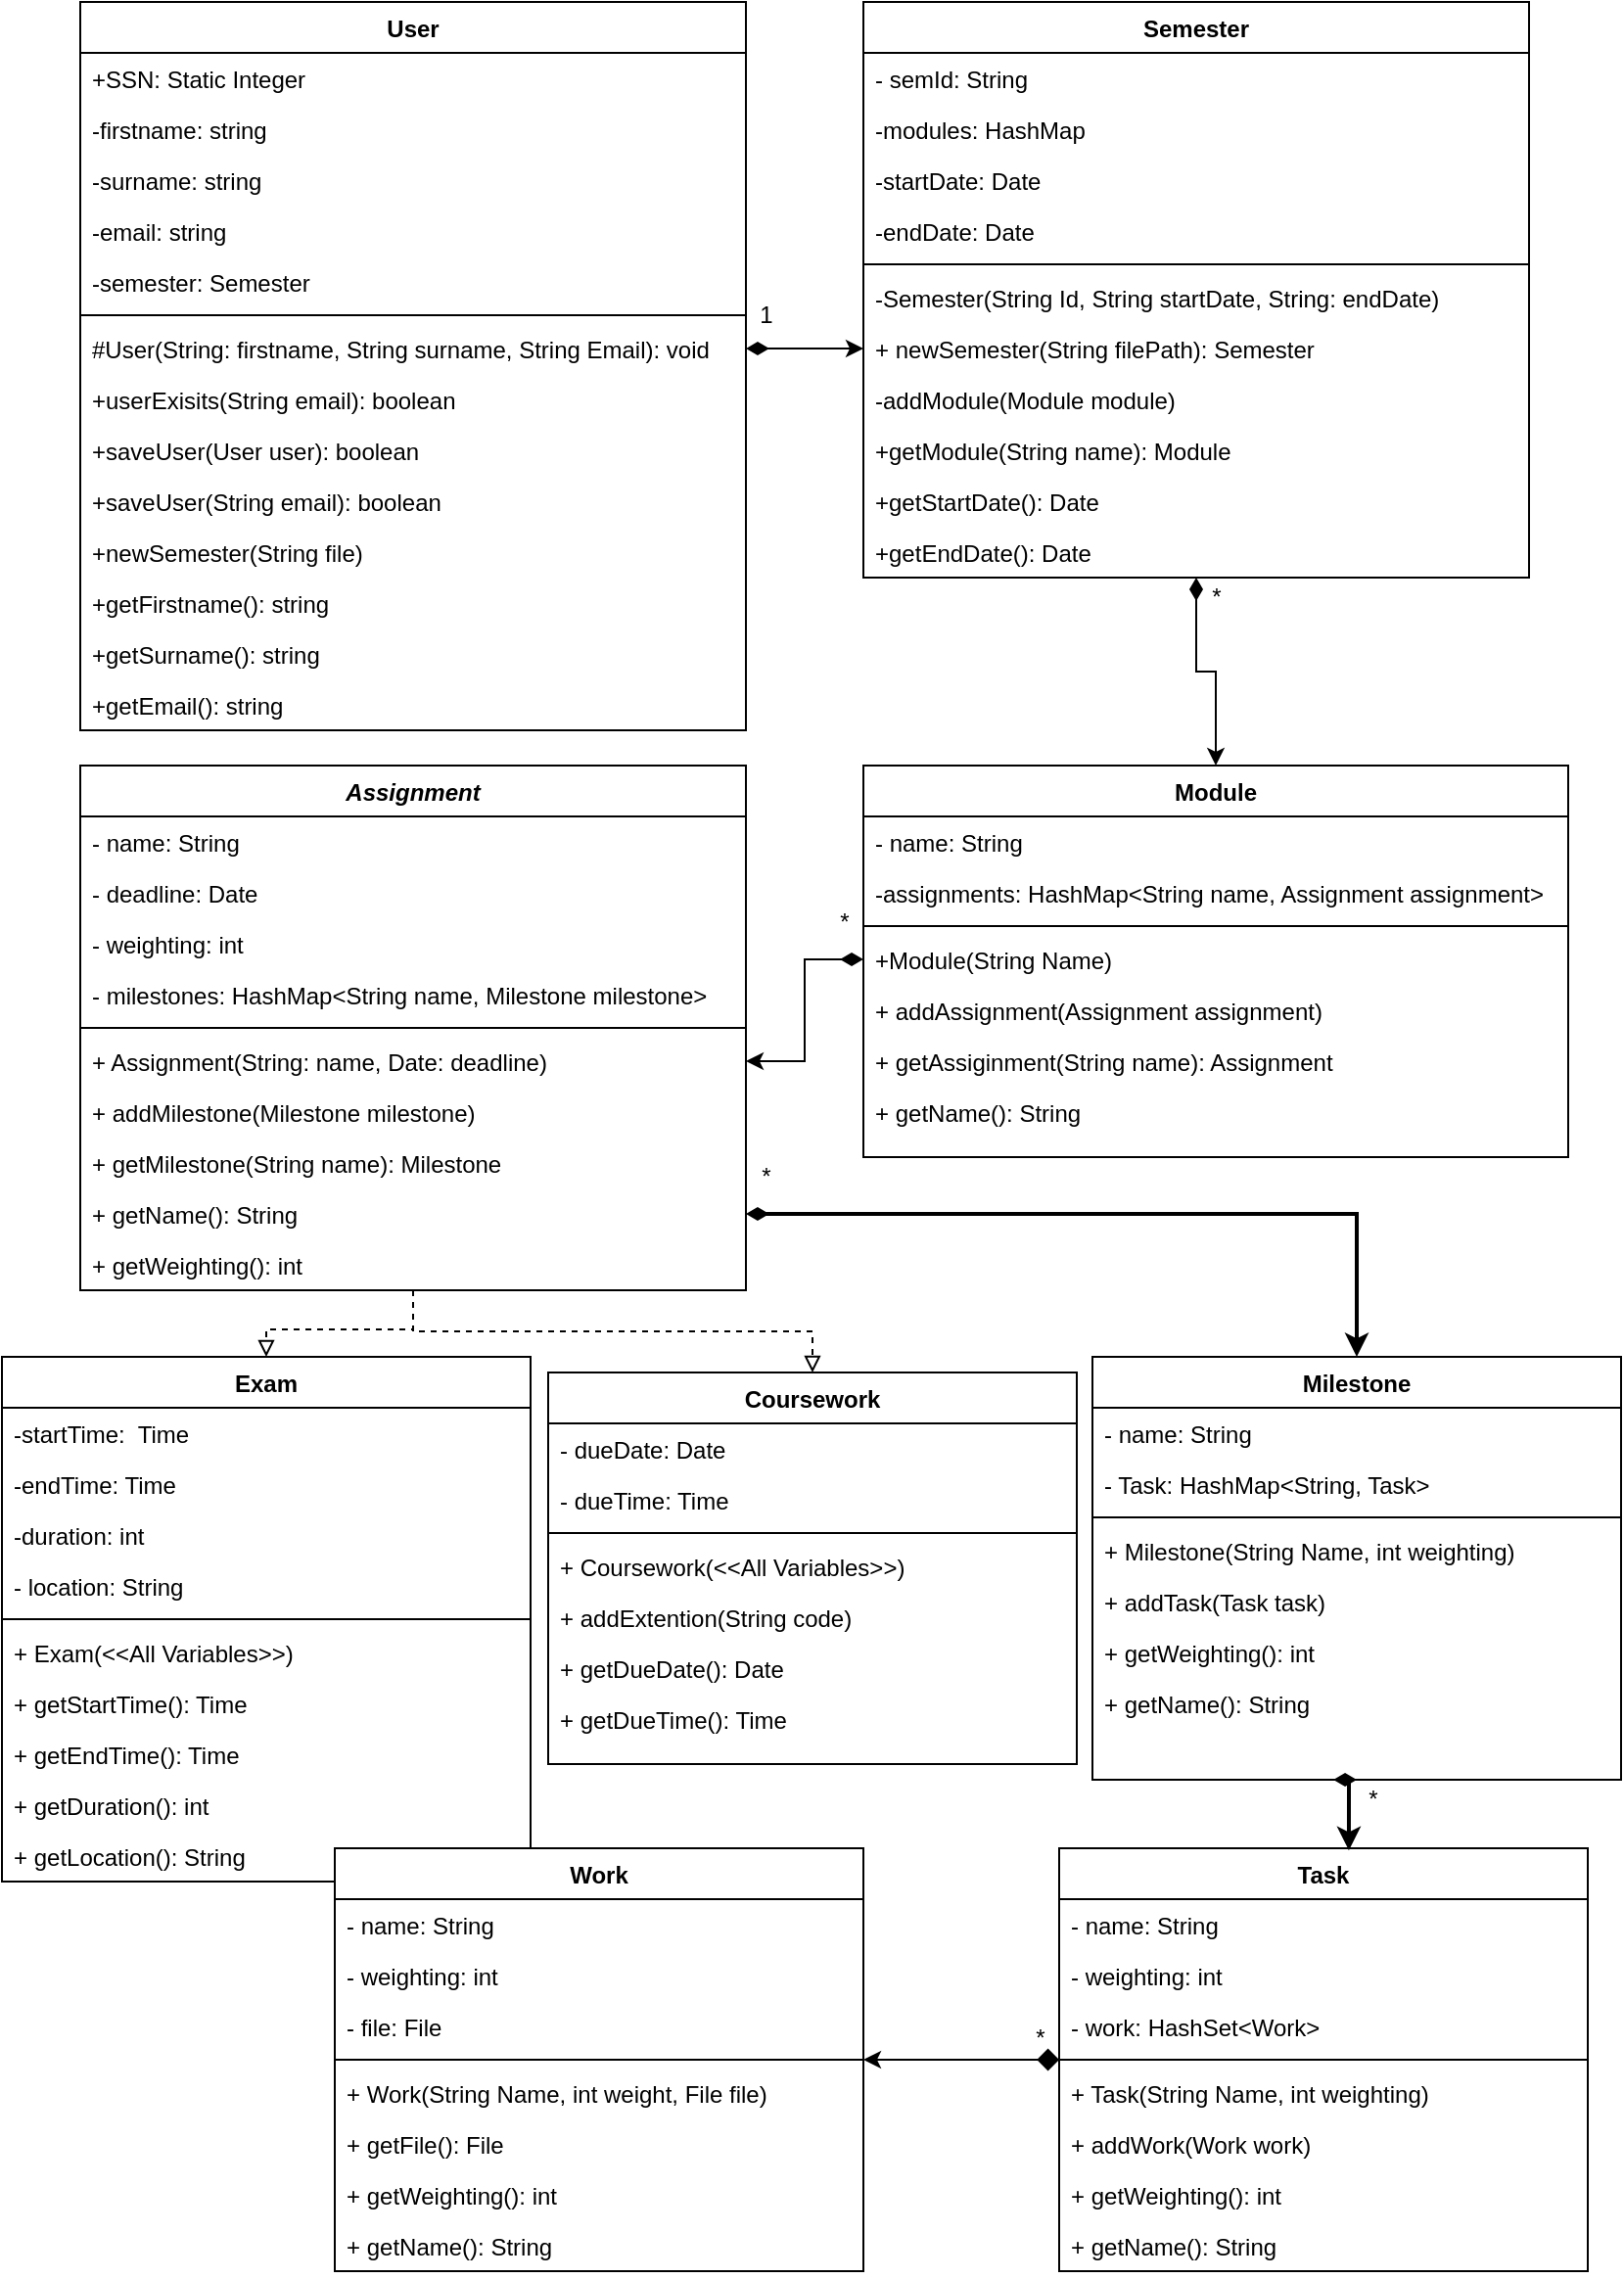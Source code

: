 <mxfile version="14.4.4" type="github">
  <diagram id="C5RBs43oDa-KdzZeNtuy" name="Page-1">
    <mxGraphModel dx="926" dy="860" grid="1" gridSize="10" guides="1" tooltips="1" connect="1" arrows="1" fold="1" page="1" pageScale="1" pageWidth="827" pageHeight="1169" math="0" shadow="0">
      <root>
        <mxCell id="WIyWlLk6GJQsqaUBKTNV-0" />
        <mxCell id="WIyWlLk6GJQsqaUBKTNV-1" parent="WIyWlLk6GJQsqaUBKTNV-0" />
        <mxCell id="zkfFHV4jXpPFQw0GAbJ--0" value="User" style="swimlane;fontStyle=1;align=center;verticalAlign=top;childLayout=stackLayout;horizontal=1;startSize=26;horizontalStack=0;resizeParent=1;resizeLast=0;collapsible=1;marginBottom=0;rounded=0;shadow=0;strokeWidth=1;" parent="WIyWlLk6GJQsqaUBKTNV-1" vertex="1">
          <mxGeometry x="40" y="10" width="340" height="372" as="geometry">
            <mxRectangle x="230" y="140" width="160" height="26" as="alternateBounds" />
          </mxGeometry>
        </mxCell>
        <mxCell id="zkfFHV4jXpPFQw0GAbJ--1" value="+SSN: Static Integer" style="text;align=left;verticalAlign=top;spacingLeft=4;spacingRight=4;overflow=hidden;rotatable=0;points=[[0,0.5],[1,0.5]];portConstraint=eastwest;" parent="zkfFHV4jXpPFQw0GAbJ--0" vertex="1">
          <mxGeometry y="26" width="340" height="26" as="geometry" />
        </mxCell>
        <mxCell id="zkfFHV4jXpPFQw0GAbJ--2" value="-firstname: string" style="text;align=left;verticalAlign=top;spacingLeft=4;spacingRight=4;overflow=hidden;rotatable=0;points=[[0,0.5],[1,0.5]];portConstraint=eastwest;rounded=0;shadow=0;html=0;" parent="zkfFHV4jXpPFQw0GAbJ--0" vertex="1">
          <mxGeometry y="52" width="340" height="26" as="geometry" />
        </mxCell>
        <mxCell id="zkfFHV4jXpPFQw0GAbJ--3" value="-surname: string" style="text;align=left;verticalAlign=top;spacingLeft=4;spacingRight=4;overflow=hidden;rotatable=0;points=[[0,0.5],[1,0.5]];portConstraint=eastwest;rounded=0;shadow=0;html=0;" parent="zkfFHV4jXpPFQw0GAbJ--0" vertex="1">
          <mxGeometry y="78" width="340" height="26" as="geometry" />
        </mxCell>
        <mxCell id="Mc-aYCZnHHzw74Lrapct-0" value="-email: string" style="text;align=left;verticalAlign=top;spacingLeft=4;spacingRight=4;overflow=hidden;rotatable=0;points=[[0,0.5],[1,0.5]];portConstraint=eastwest;rounded=0;shadow=0;html=0;" parent="zkfFHV4jXpPFQw0GAbJ--0" vertex="1">
          <mxGeometry y="104" width="340" height="26" as="geometry" />
        </mxCell>
        <mxCell id="Mc-aYCZnHHzw74Lrapct-34" value="-semester: Semester" style="text;align=left;verticalAlign=top;spacingLeft=4;spacingRight=4;overflow=hidden;rotatable=0;points=[[0,0.5],[1,0.5]];portConstraint=eastwest;rounded=0;shadow=0;html=0;" parent="zkfFHV4jXpPFQw0GAbJ--0" vertex="1">
          <mxGeometry y="130" width="340" height="26" as="geometry" />
        </mxCell>
        <mxCell id="zkfFHV4jXpPFQw0GAbJ--4" value="" style="line;html=1;strokeWidth=1;align=left;verticalAlign=middle;spacingTop=-1;spacingLeft=3;spacingRight=3;rotatable=0;labelPosition=right;points=[];portConstraint=eastwest;" parent="zkfFHV4jXpPFQw0GAbJ--0" vertex="1">
          <mxGeometry y="156" width="340" height="8" as="geometry" />
        </mxCell>
        <mxCell id="zkfFHV4jXpPFQw0GAbJ--5" value="#User(String: firstname, String surname, String Email): void&#xa;" style="text;align=left;verticalAlign=top;spacingLeft=4;spacingRight=4;overflow=hidden;rotatable=0;points=[[0,0.5],[1,0.5]];portConstraint=eastwest;" parent="zkfFHV4jXpPFQw0GAbJ--0" vertex="1">
          <mxGeometry y="164" width="340" height="26" as="geometry" />
        </mxCell>
        <mxCell id="Mc-aYCZnHHzw74Lrapct-1" value="+userExisits(String email): boolean" style="text;align=left;verticalAlign=top;spacingLeft=4;spacingRight=4;overflow=hidden;rotatable=0;points=[[0,0.5],[1,0.5]];portConstraint=eastwest;" parent="zkfFHV4jXpPFQw0GAbJ--0" vertex="1">
          <mxGeometry y="190" width="340" height="26" as="geometry" />
        </mxCell>
        <mxCell id="Mc-aYCZnHHzw74Lrapct-2" value="+saveUser(User user): boolean" style="text;align=left;verticalAlign=top;spacingLeft=4;spacingRight=4;overflow=hidden;rotatable=0;points=[[0,0.5],[1,0.5]];portConstraint=eastwest;" parent="zkfFHV4jXpPFQw0GAbJ--0" vertex="1">
          <mxGeometry y="216" width="340" height="26" as="geometry" />
        </mxCell>
        <mxCell id="Mc-aYCZnHHzw74Lrapct-3" value="+saveUser(String email): boolean" style="text;align=left;verticalAlign=top;spacingLeft=4;spacingRight=4;overflow=hidden;rotatable=0;points=[[0,0.5],[1,0.5]];portConstraint=eastwest;" parent="zkfFHV4jXpPFQw0GAbJ--0" vertex="1">
          <mxGeometry y="242" width="340" height="26" as="geometry" />
        </mxCell>
        <mxCell id="Mc-aYCZnHHzw74Lrapct-35" value="+newSemester(String file)" style="text;align=left;verticalAlign=top;spacingLeft=4;spacingRight=4;overflow=hidden;rotatable=0;points=[[0,0.5],[1,0.5]];portConstraint=eastwest;" parent="zkfFHV4jXpPFQw0GAbJ--0" vertex="1">
          <mxGeometry y="268" width="340" height="26" as="geometry" />
        </mxCell>
        <mxCell id="Mc-aYCZnHHzw74Lrapct-4" value="+getFirstname(): string" style="text;align=left;verticalAlign=top;spacingLeft=4;spacingRight=4;overflow=hidden;rotatable=0;points=[[0,0.5],[1,0.5]];portConstraint=eastwest;" parent="zkfFHV4jXpPFQw0GAbJ--0" vertex="1">
          <mxGeometry y="294" width="340" height="26" as="geometry" />
        </mxCell>
        <mxCell id="Mc-aYCZnHHzw74Lrapct-5" value="+getSurname(): string" style="text;align=left;verticalAlign=top;spacingLeft=4;spacingRight=4;overflow=hidden;rotatable=0;points=[[0,0.5],[1,0.5]];portConstraint=eastwest;" parent="zkfFHV4jXpPFQw0GAbJ--0" vertex="1">
          <mxGeometry y="320" width="340" height="26" as="geometry" />
        </mxCell>
        <mxCell id="Mc-aYCZnHHzw74Lrapct-6" value="+getEmail(): string" style="text;align=left;verticalAlign=top;spacingLeft=4;spacingRight=4;overflow=hidden;rotatable=0;points=[[0,0.5],[1,0.5]];portConstraint=eastwest;" parent="zkfFHV4jXpPFQw0GAbJ--0" vertex="1">
          <mxGeometry y="346" width="340" height="26" as="geometry" />
        </mxCell>
        <mxCell id="Mc-aYCZnHHzw74Lrapct-52" style="edgeStyle=orthogonalEdgeStyle;rounded=0;orthogonalLoop=1;jettySize=auto;html=1;startArrow=diamondThin;startFill=1;startSize=9;strokeColor=#000000;" parent="WIyWlLk6GJQsqaUBKTNV-1" source="Mc-aYCZnHHzw74Lrapct-20" target="Mc-aYCZnHHzw74Lrapct-36" edge="1">
          <mxGeometry relative="1" as="geometry" />
        </mxCell>
        <mxCell id="Mc-aYCZnHHzw74Lrapct-20" value="Semester" style="swimlane;fontStyle=1;align=center;verticalAlign=top;childLayout=stackLayout;horizontal=1;startSize=26;horizontalStack=0;resizeParent=1;resizeLast=0;collapsible=1;marginBottom=0;rounded=0;shadow=0;strokeWidth=1;" parent="WIyWlLk6GJQsqaUBKTNV-1" vertex="1">
          <mxGeometry x="440" y="10" width="340" height="294" as="geometry">
            <mxRectangle x="230" y="140" width="160" height="26" as="alternateBounds" />
          </mxGeometry>
        </mxCell>
        <mxCell id="Mc-aYCZnHHzw74Lrapct-21" value="- semId: String&#xa;" style="text;align=left;verticalAlign=top;spacingLeft=4;spacingRight=4;overflow=hidden;rotatable=0;points=[[0,0.5],[1,0.5]];portConstraint=eastwest;" parent="Mc-aYCZnHHzw74Lrapct-20" vertex="1">
          <mxGeometry y="26" width="340" height="26" as="geometry" />
        </mxCell>
        <mxCell id="Mc-aYCZnHHzw74Lrapct-22" value="-modules: HashMap" style="text;align=left;verticalAlign=top;spacingLeft=4;spacingRight=4;overflow=hidden;rotatable=0;points=[[0,0.5],[1,0.5]];portConstraint=eastwest;rounded=0;shadow=0;html=0;" parent="Mc-aYCZnHHzw74Lrapct-20" vertex="1">
          <mxGeometry y="52" width="340" height="26" as="geometry" />
        </mxCell>
        <mxCell id="Mc-aYCZnHHzw74Lrapct-23" value="-startDate: Date" style="text;align=left;verticalAlign=top;spacingLeft=4;spacingRight=4;overflow=hidden;rotatable=0;points=[[0,0.5],[1,0.5]];portConstraint=eastwest;rounded=0;shadow=0;html=0;" parent="Mc-aYCZnHHzw74Lrapct-20" vertex="1">
          <mxGeometry y="78" width="340" height="26" as="geometry" />
        </mxCell>
        <mxCell id="Mc-aYCZnHHzw74Lrapct-24" value="-endDate: Date" style="text;align=left;verticalAlign=top;spacingLeft=4;spacingRight=4;overflow=hidden;rotatable=0;points=[[0,0.5],[1,0.5]];portConstraint=eastwest;rounded=0;shadow=0;html=0;" parent="Mc-aYCZnHHzw74Lrapct-20" vertex="1">
          <mxGeometry y="104" width="340" height="26" as="geometry" />
        </mxCell>
        <mxCell id="Mc-aYCZnHHzw74Lrapct-25" value="" style="line;html=1;strokeWidth=1;align=left;verticalAlign=middle;spacingTop=-1;spacingLeft=3;spacingRight=3;rotatable=0;labelPosition=right;points=[];portConstraint=eastwest;" parent="Mc-aYCZnHHzw74Lrapct-20" vertex="1">
          <mxGeometry y="130" width="340" height="8" as="geometry" />
        </mxCell>
        <mxCell id="Mc-aYCZnHHzw74Lrapct-26" value="-Semester(String Id, String startDate, String: endDate)" style="text;align=left;verticalAlign=top;spacingLeft=4;spacingRight=4;overflow=hidden;rotatable=0;points=[[0,0.5],[1,0.5]];portConstraint=eastwest;" parent="Mc-aYCZnHHzw74Lrapct-20" vertex="1">
          <mxGeometry y="138" width="340" height="26" as="geometry" />
        </mxCell>
        <mxCell id="Mc-aYCZnHHzw74Lrapct-27" value="+ newSemester(String filePath): Semester" style="text;align=left;verticalAlign=top;spacingLeft=4;spacingRight=4;overflow=hidden;rotatable=0;points=[[0,0.5],[1,0.5]];portConstraint=eastwest;" parent="Mc-aYCZnHHzw74Lrapct-20" vertex="1">
          <mxGeometry y="164" width="340" height="26" as="geometry" />
        </mxCell>
        <mxCell id="Mc-aYCZnHHzw74Lrapct-28" value="-addModule(Module module)" style="text;align=left;verticalAlign=top;spacingLeft=4;spacingRight=4;overflow=hidden;rotatable=0;points=[[0,0.5],[1,0.5]];portConstraint=eastwest;" parent="Mc-aYCZnHHzw74Lrapct-20" vertex="1">
          <mxGeometry y="190" width="340" height="26" as="geometry" />
        </mxCell>
        <mxCell id="Mc-aYCZnHHzw74Lrapct-29" value="+getModule(String name): Module" style="text;align=left;verticalAlign=top;spacingLeft=4;spacingRight=4;overflow=hidden;rotatable=0;points=[[0,0.5],[1,0.5]];portConstraint=eastwest;" parent="Mc-aYCZnHHzw74Lrapct-20" vertex="1">
          <mxGeometry y="216" width="340" height="26" as="geometry" />
        </mxCell>
        <mxCell id="Mc-aYCZnHHzw74Lrapct-30" value="+getStartDate(): Date" style="text;align=left;verticalAlign=top;spacingLeft=4;spacingRight=4;overflow=hidden;rotatable=0;points=[[0,0.5],[1,0.5]];portConstraint=eastwest;" parent="Mc-aYCZnHHzw74Lrapct-20" vertex="1">
          <mxGeometry y="242" width="340" height="26" as="geometry" />
        </mxCell>
        <mxCell id="Mc-aYCZnHHzw74Lrapct-31" value="+getEndDate(): Date" style="text;align=left;verticalAlign=top;spacingLeft=4;spacingRight=4;overflow=hidden;rotatable=0;points=[[0,0.5],[1,0.5]];portConstraint=eastwest;" parent="Mc-aYCZnHHzw74Lrapct-20" vertex="1">
          <mxGeometry y="268" width="340" height="26" as="geometry" />
        </mxCell>
        <mxCell id="Mc-aYCZnHHzw74Lrapct-36" value="Module" style="swimlane;fontStyle=1;align=center;verticalAlign=top;childLayout=stackLayout;horizontal=1;startSize=26;horizontalStack=0;resizeParent=1;resizeLast=0;collapsible=1;marginBottom=0;rounded=0;shadow=0;strokeWidth=1;" parent="WIyWlLk6GJQsqaUBKTNV-1" vertex="1">
          <mxGeometry x="440" y="400" width="360" height="200" as="geometry">
            <mxRectangle x="440" y="400" width="160" height="26" as="alternateBounds" />
          </mxGeometry>
        </mxCell>
        <mxCell id="Mc-aYCZnHHzw74Lrapct-37" value="- name: String&#xa;" style="text;align=left;verticalAlign=top;spacingLeft=4;spacingRight=4;overflow=hidden;rotatable=0;points=[[0,0.5],[1,0.5]];portConstraint=eastwest;" parent="Mc-aYCZnHHzw74Lrapct-36" vertex="1">
          <mxGeometry y="26" width="360" height="26" as="geometry" />
        </mxCell>
        <mxCell id="Mc-aYCZnHHzw74Lrapct-38" value="-assignments: HashMap&lt;String name, Assignment assignment&gt;" style="text;align=left;verticalAlign=top;spacingLeft=4;spacingRight=4;overflow=hidden;rotatable=0;points=[[0,0.5],[1,0.5]];portConstraint=eastwest;rounded=0;shadow=0;html=0;" parent="Mc-aYCZnHHzw74Lrapct-36" vertex="1">
          <mxGeometry y="52" width="360" height="26" as="geometry" />
        </mxCell>
        <mxCell id="Mc-aYCZnHHzw74Lrapct-41" value="" style="line;html=1;strokeWidth=1;align=left;verticalAlign=middle;spacingTop=-1;spacingLeft=3;spacingRight=3;rotatable=0;labelPosition=right;points=[];portConstraint=eastwest;" parent="Mc-aYCZnHHzw74Lrapct-36" vertex="1">
          <mxGeometry y="78" width="360" height="8" as="geometry" />
        </mxCell>
        <mxCell id="Mc-aYCZnHHzw74Lrapct-42" value="+Module(String Name)" style="text;align=left;verticalAlign=top;spacingLeft=4;spacingRight=4;overflow=hidden;rotatable=0;points=[[0,0.5],[1,0.5]];portConstraint=eastwest;" parent="Mc-aYCZnHHzw74Lrapct-36" vertex="1">
          <mxGeometry y="86" width="360" height="26" as="geometry" />
        </mxCell>
        <mxCell id="Mc-aYCZnHHzw74Lrapct-43" value="+ addAssignment(Assignment assignment)" style="text;align=left;verticalAlign=top;spacingLeft=4;spacingRight=4;overflow=hidden;rotatable=0;points=[[0,0.5],[1,0.5]];portConstraint=eastwest;" parent="Mc-aYCZnHHzw74Lrapct-36" vertex="1">
          <mxGeometry y="112" width="360" height="26" as="geometry" />
        </mxCell>
        <mxCell id="Mc-aYCZnHHzw74Lrapct-44" value="+ getAssiginment(String name): Assignment" style="text;align=left;verticalAlign=top;spacingLeft=4;spacingRight=4;overflow=hidden;rotatable=0;points=[[0,0.5],[1,0.5]];portConstraint=eastwest;" parent="Mc-aYCZnHHzw74Lrapct-36" vertex="1">
          <mxGeometry y="138" width="360" height="26" as="geometry" />
        </mxCell>
        <mxCell id="Mc-aYCZnHHzw74Lrapct-53" value="+ getName(): String" style="text;align=left;verticalAlign=top;spacingLeft=4;spacingRight=4;overflow=hidden;rotatable=0;points=[[0,0.5],[1,0.5]];portConstraint=eastwest;" parent="Mc-aYCZnHHzw74Lrapct-36" vertex="1">
          <mxGeometry y="164" width="360" height="26" as="geometry" />
        </mxCell>
        <mxCell id="Mc-aYCZnHHzw74Lrapct-50" style="edgeStyle=orthogonalEdgeStyle;rounded=0;orthogonalLoop=1;jettySize=auto;html=1;exitX=1;exitY=0.5;exitDx=0;exitDy=0;entryX=0;entryY=0.5;entryDx=0;entryDy=0;startArrow=diamondThin;startFill=1;startSize=9;" parent="WIyWlLk6GJQsqaUBKTNV-1" source="zkfFHV4jXpPFQw0GAbJ--5" target="Mc-aYCZnHHzw74Lrapct-27" edge="1">
          <mxGeometry relative="1" as="geometry" />
        </mxCell>
        <mxCell id="Mc-aYCZnHHzw74Lrapct-97" style="edgeStyle=orthogonalEdgeStyle;rounded=0;orthogonalLoop=1;jettySize=auto;html=1;entryX=0.5;entryY=0;entryDx=0;entryDy=0;startArrow=none;startFill=0;startSize=9;strokeColor=#000000;dashed=1;endArrow=block;endFill=0;" parent="WIyWlLk6GJQsqaUBKTNV-1" source="Mc-aYCZnHHzw74Lrapct-54" target="Mc-aYCZnHHzw74Lrapct-64" edge="1">
          <mxGeometry relative="1" as="geometry" />
        </mxCell>
        <mxCell id="Mc-aYCZnHHzw74Lrapct-98" style="edgeStyle=orthogonalEdgeStyle;rounded=0;orthogonalLoop=1;jettySize=auto;html=1;entryX=0.5;entryY=0;entryDx=0;entryDy=0;dashed=1;startArrow=none;startFill=0;startSize=9;endArrow=block;endFill=0;strokeColor=#000000;" parent="WIyWlLk6GJQsqaUBKTNV-1" source="Mc-aYCZnHHzw74Lrapct-54" target="Mc-aYCZnHHzw74Lrapct-72" edge="1">
          <mxGeometry relative="1" as="geometry" />
        </mxCell>
        <mxCell id="Mc-aYCZnHHzw74Lrapct-54" value="Assignment" style="swimlane;fontStyle=3;align=center;verticalAlign=top;childLayout=stackLayout;horizontal=1;startSize=26;horizontalStack=0;resizeParent=1;resizeLast=0;collapsible=1;marginBottom=0;rounded=0;shadow=0;strokeWidth=1;" parent="WIyWlLk6GJQsqaUBKTNV-1" vertex="1">
          <mxGeometry x="40" y="400" width="340" height="268" as="geometry">
            <mxRectangle x="440" y="400" width="160" height="26" as="alternateBounds" />
          </mxGeometry>
        </mxCell>
        <mxCell id="Mc-aYCZnHHzw74Lrapct-55" value="- name: String&#xa;" style="text;align=left;verticalAlign=top;spacingLeft=4;spacingRight=4;overflow=hidden;rotatable=0;points=[[0,0.5],[1,0.5]];portConstraint=eastwest;" parent="Mc-aYCZnHHzw74Lrapct-54" vertex="1">
          <mxGeometry y="26" width="340" height="26" as="geometry" />
        </mxCell>
        <mxCell id="Mc-aYCZnHHzw74Lrapct-56" value="- deadline: Date" style="text;align=left;verticalAlign=top;spacingLeft=4;spacingRight=4;overflow=hidden;rotatable=0;points=[[0,0.5],[1,0.5]];portConstraint=eastwest;rounded=0;shadow=0;html=0;" parent="Mc-aYCZnHHzw74Lrapct-54" vertex="1">
          <mxGeometry y="52" width="340" height="26" as="geometry" />
        </mxCell>
        <mxCell id="Mc-aYCZnHHzw74Lrapct-107" value="- weighting: int" style="text;align=left;verticalAlign=top;spacingLeft=4;spacingRight=4;overflow=hidden;rotatable=0;points=[[0,0.5],[1,0.5]];portConstraint=eastwest;rounded=0;shadow=0;html=0;" parent="Mc-aYCZnHHzw74Lrapct-54" vertex="1">
          <mxGeometry y="78" width="340" height="26" as="geometry" />
        </mxCell>
        <mxCell id="Mc-aYCZnHHzw74Lrapct-63" value="- milestones: HashMap&lt;String name, Milestone milestone&gt;" style="text;align=left;verticalAlign=top;spacingLeft=4;spacingRight=4;overflow=hidden;rotatable=0;points=[[0,0.5],[1,0.5]];portConstraint=eastwest;rounded=0;shadow=0;html=0;" parent="Mc-aYCZnHHzw74Lrapct-54" vertex="1">
          <mxGeometry y="104" width="340" height="26" as="geometry" />
        </mxCell>
        <mxCell id="Mc-aYCZnHHzw74Lrapct-57" value="" style="line;html=1;strokeWidth=1;align=left;verticalAlign=middle;spacingTop=-1;spacingLeft=3;spacingRight=3;rotatable=0;labelPosition=right;points=[];portConstraint=eastwest;" parent="Mc-aYCZnHHzw74Lrapct-54" vertex="1">
          <mxGeometry y="130" width="340" height="8" as="geometry" />
        </mxCell>
        <mxCell id="Mc-aYCZnHHzw74Lrapct-58" value="+ Assignment(String: name, Date: deadline)" style="text;align=left;verticalAlign=top;spacingLeft=4;spacingRight=4;overflow=hidden;rotatable=0;points=[[0,0.5],[1,0.5]];portConstraint=eastwest;" parent="Mc-aYCZnHHzw74Lrapct-54" vertex="1">
          <mxGeometry y="138" width="340" height="26" as="geometry" />
        </mxCell>
        <mxCell id="Mc-aYCZnHHzw74Lrapct-59" value="+ addMilestone(Milestone milestone)" style="text;align=left;verticalAlign=top;spacingLeft=4;spacingRight=4;overflow=hidden;rotatable=0;points=[[0,0.5],[1,0.5]];portConstraint=eastwest;" parent="Mc-aYCZnHHzw74Lrapct-54" vertex="1">
          <mxGeometry y="164" width="340" height="26" as="geometry" />
        </mxCell>
        <mxCell id="Mc-aYCZnHHzw74Lrapct-60" value="+ getMilestone(String name): Milestone" style="text;align=left;verticalAlign=top;spacingLeft=4;spacingRight=4;overflow=hidden;rotatable=0;points=[[0,0.5],[1,0.5]];portConstraint=eastwest;" parent="Mc-aYCZnHHzw74Lrapct-54" vertex="1">
          <mxGeometry y="190" width="340" height="26" as="geometry" />
        </mxCell>
        <mxCell id="Mc-aYCZnHHzw74Lrapct-61" value="+ getName(): String" style="text;align=left;verticalAlign=top;spacingLeft=4;spacingRight=4;overflow=hidden;rotatable=0;points=[[0,0.5],[1,0.5]];portConstraint=eastwest;" parent="Mc-aYCZnHHzw74Lrapct-54" vertex="1">
          <mxGeometry y="216" width="340" height="26" as="geometry" />
        </mxCell>
        <mxCell id="Mc-aYCZnHHzw74Lrapct-108" value="+ getWeighting(): int" style="text;align=left;verticalAlign=top;spacingLeft=4;spacingRight=4;overflow=hidden;rotatable=0;points=[[0,0.5],[1,0.5]];portConstraint=eastwest;" parent="Mc-aYCZnHHzw74Lrapct-54" vertex="1">
          <mxGeometry y="242" width="340" height="26" as="geometry" />
        </mxCell>
        <mxCell id="Mc-aYCZnHHzw74Lrapct-62" style="edgeStyle=orthogonalEdgeStyle;rounded=0;orthogonalLoop=1;jettySize=auto;html=1;entryX=1;entryY=0.5;entryDx=0;entryDy=0;startArrow=diamondThin;startFill=1;startSize=9;strokeColor=#000000;" parent="WIyWlLk6GJQsqaUBKTNV-1" source="Mc-aYCZnHHzw74Lrapct-42" target="Mc-aYCZnHHzw74Lrapct-58" edge="1">
          <mxGeometry relative="1" as="geometry" />
        </mxCell>
        <mxCell id="Mc-aYCZnHHzw74Lrapct-64" value="Exam" style="swimlane;fontStyle=1;align=center;verticalAlign=top;childLayout=stackLayout;horizontal=1;startSize=26;horizontalStack=0;resizeParent=1;resizeLast=0;collapsible=1;marginBottom=0;rounded=0;shadow=0;strokeWidth=1;" parent="WIyWlLk6GJQsqaUBKTNV-1" vertex="1">
          <mxGeometry y="702" width="270" height="268" as="geometry">
            <mxRectangle x="440" y="400" width="160" height="26" as="alternateBounds" />
          </mxGeometry>
        </mxCell>
        <mxCell id="Mc-aYCZnHHzw74Lrapct-66" value="-startTime:  Time" style="text;align=left;verticalAlign=top;spacingLeft=4;spacingRight=4;overflow=hidden;rotatable=0;points=[[0,0.5],[1,0.5]];portConstraint=eastwest;rounded=0;shadow=0;html=0;" parent="Mc-aYCZnHHzw74Lrapct-64" vertex="1">
          <mxGeometry y="26" width="270" height="26" as="geometry" />
        </mxCell>
        <mxCell id="Mc-aYCZnHHzw74Lrapct-100" value="-endTime: Time" style="text;align=left;verticalAlign=top;spacingLeft=4;spacingRight=4;overflow=hidden;rotatable=0;points=[[0,0.5],[1,0.5]];portConstraint=eastwest;rounded=0;shadow=0;html=0;" parent="Mc-aYCZnHHzw74Lrapct-64" vertex="1">
          <mxGeometry y="52" width="270" height="26" as="geometry" />
        </mxCell>
        <mxCell id="Mc-aYCZnHHzw74Lrapct-101" value="-duration: int" style="text;align=left;verticalAlign=top;spacingLeft=4;spacingRight=4;overflow=hidden;rotatable=0;points=[[0,0.5],[1,0.5]];portConstraint=eastwest;rounded=0;shadow=0;html=0;" parent="Mc-aYCZnHHzw74Lrapct-64" vertex="1">
          <mxGeometry y="78" width="270" height="26" as="geometry" />
        </mxCell>
        <mxCell id="Mc-aYCZnHHzw74Lrapct-102" value="- location: String" style="text;align=left;verticalAlign=top;spacingLeft=4;spacingRight=4;overflow=hidden;rotatable=0;points=[[0,0.5],[1,0.5]];portConstraint=eastwest;rounded=0;shadow=0;html=0;" parent="Mc-aYCZnHHzw74Lrapct-64" vertex="1">
          <mxGeometry y="104" width="270" height="26" as="geometry" />
        </mxCell>
        <mxCell id="Mc-aYCZnHHzw74Lrapct-67" value="" style="line;html=1;strokeWidth=1;align=left;verticalAlign=middle;spacingTop=-1;spacingLeft=3;spacingRight=3;rotatable=0;labelPosition=right;points=[];portConstraint=eastwest;" parent="Mc-aYCZnHHzw74Lrapct-64" vertex="1">
          <mxGeometry y="130" width="270" height="8" as="geometry" />
        </mxCell>
        <mxCell id="Mc-aYCZnHHzw74Lrapct-68" value="+ Exam(&lt;&lt;All Variables&gt;&gt;)" style="text;align=left;verticalAlign=top;spacingLeft=4;spacingRight=4;overflow=hidden;rotatable=0;points=[[0,0.5],[1,0.5]];portConstraint=eastwest;" parent="Mc-aYCZnHHzw74Lrapct-64" vertex="1">
          <mxGeometry y="138" width="270" height="26" as="geometry" />
        </mxCell>
        <mxCell id="Mc-aYCZnHHzw74Lrapct-103" value="+ getStartTime(): Time" style="text;align=left;verticalAlign=top;spacingLeft=4;spacingRight=4;overflow=hidden;rotatable=0;points=[[0,0.5],[1,0.5]];portConstraint=eastwest;" parent="Mc-aYCZnHHzw74Lrapct-64" vertex="1">
          <mxGeometry y="164" width="270" height="26" as="geometry" />
        </mxCell>
        <mxCell id="Mc-aYCZnHHzw74Lrapct-104" value="+ getEndTime(): Time" style="text;align=left;verticalAlign=top;spacingLeft=4;spacingRight=4;overflow=hidden;rotatable=0;points=[[0,0.5],[1,0.5]];portConstraint=eastwest;" parent="Mc-aYCZnHHzw74Lrapct-64" vertex="1">
          <mxGeometry y="190" width="270" height="26" as="geometry" />
        </mxCell>
        <mxCell id="Mc-aYCZnHHzw74Lrapct-105" value="+ getDuration(): int" style="text;align=left;verticalAlign=top;spacingLeft=4;spacingRight=4;overflow=hidden;rotatable=0;points=[[0,0.5],[1,0.5]];portConstraint=eastwest;" parent="Mc-aYCZnHHzw74Lrapct-64" vertex="1">
          <mxGeometry y="216" width="270" height="26" as="geometry" />
        </mxCell>
        <mxCell id="Mc-aYCZnHHzw74Lrapct-106" value="+ getLocation(): String" style="text;align=left;verticalAlign=top;spacingLeft=4;spacingRight=4;overflow=hidden;rotatable=0;points=[[0,0.5],[1,0.5]];portConstraint=eastwest;" parent="Mc-aYCZnHHzw74Lrapct-64" vertex="1">
          <mxGeometry y="242" width="270" height="26" as="geometry" />
        </mxCell>
        <mxCell id="Mc-aYCZnHHzw74Lrapct-72" value="Coursework&#xa;" style="swimlane;fontStyle=1;align=center;verticalAlign=top;childLayout=stackLayout;horizontal=1;startSize=26;horizontalStack=0;resizeParent=1;resizeLast=0;collapsible=1;marginBottom=0;rounded=0;shadow=0;strokeWidth=1;" parent="WIyWlLk6GJQsqaUBKTNV-1" vertex="1">
          <mxGeometry x="279" y="710" width="270" height="200" as="geometry">
            <mxRectangle x="440" y="400" width="160" height="26" as="alternateBounds" />
          </mxGeometry>
        </mxCell>
        <mxCell id="Mc-aYCZnHHzw74Lrapct-73" value="- dueDate: Date&#xa;" style="text;align=left;verticalAlign=top;spacingLeft=4;spacingRight=4;overflow=hidden;rotatable=0;points=[[0,0.5],[1,0.5]];portConstraint=eastwest;" parent="Mc-aYCZnHHzw74Lrapct-72" vertex="1">
          <mxGeometry y="26" width="270" height="26" as="geometry" />
        </mxCell>
        <mxCell id="Mc-aYCZnHHzw74Lrapct-74" value="- dueTime: Time" style="text;align=left;verticalAlign=top;spacingLeft=4;spacingRight=4;overflow=hidden;rotatable=0;points=[[0,0.5],[1,0.5]];portConstraint=eastwest;rounded=0;shadow=0;html=0;" parent="Mc-aYCZnHHzw74Lrapct-72" vertex="1">
          <mxGeometry y="52" width="270" height="26" as="geometry" />
        </mxCell>
        <mxCell id="Mc-aYCZnHHzw74Lrapct-75" value="" style="line;html=1;strokeWidth=1;align=left;verticalAlign=middle;spacingTop=-1;spacingLeft=3;spacingRight=3;rotatable=0;labelPosition=right;points=[];portConstraint=eastwest;" parent="Mc-aYCZnHHzw74Lrapct-72" vertex="1">
          <mxGeometry y="78" width="270" height="8" as="geometry" />
        </mxCell>
        <mxCell id="Mc-aYCZnHHzw74Lrapct-76" value="+ Coursework(&lt;&lt;All Variables&gt;&gt;)" style="text;align=left;verticalAlign=top;spacingLeft=4;spacingRight=4;overflow=hidden;rotatable=0;points=[[0,0.5],[1,0.5]];portConstraint=eastwest;" parent="Mc-aYCZnHHzw74Lrapct-72" vertex="1">
          <mxGeometry y="86" width="270" height="26" as="geometry" />
        </mxCell>
        <mxCell id="Mc-aYCZnHHzw74Lrapct-77" value="+ addExtention(String code)" style="text;align=left;verticalAlign=top;spacingLeft=4;spacingRight=4;overflow=hidden;rotatable=0;points=[[0,0.5],[1,0.5]];portConstraint=eastwest;" parent="Mc-aYCZnHHzw74Lrapct-72" vertex="1">
          <mxGeometry y="112" width="270" height="26" as="geometry" />
        </mxCell>
        <mxCell id="Mc-aYCZnHHzw74Lrapct-78" value="+ getDueDate(): Date" style="text;align=left;verticalAlign=top;spacingLeft=4;spacingRight=4;overflow=hidden;rotatable=0;points=[[0,0.5],[1,0.5]];portConstraint=eastwest;" parent="Mc-aYCZnHHzw74Lrapct-72" vertex="1">
          <mxGeometry y="138" width="270" height="26" as="geometry" />
        </mxCell>
        <mxCell id="Mc-aYCZnHHzw74Lrapct-79" value="+ getDueTime(): Time" style="text;align=left;verticalAlign=top;spacingLeft=4;spacingRight=4;overflow=hidden;rotatable=0;points=[[0,0.5],[1,0.5]];portConstraint=eastwest;" parent="Mc-aYCZnHHzw74Lrapct-72" vertex="1">
          <mxGeometry y="164" width="270" height="26" as="geometry" />
        </mxCell>
        <mxCell id="Mc-aYCZnHHzw74Lrapct-120" style="edgeStyle=orthogonalEdgeStyle;rounded=0;orthogonalLoop=1;jettySize=auto;html=1;entryX=1;entryY=-0.154;entryDx=0;entryDy=0;entryPerimeter=0;startArrow=diamond;startFill=1;startSize=9;endArrow=classic;endFill=1;strokeColor=#000000;" parent="WIyWlLk6GJQsqaUBKTNV-1" source="Mc-aYCZnHHzw74Lrapct-80" target="Mc-aYCZnHHzw74Lrapct-115" edge="1">
          <mxGeometry relative="1" as="geometry" />
        </mxCell>
        <mxCell id="Mc-aYCZnHHzw74Lrapct-80" value="Task" style="swimlane;fontStyle=1;align=center;verticalAlign=top;childLayout=stackLayout;horizontal=1;startSize=26;horizontalStack=0;resizeParent=1;resizeLast=0;collapsible=1;marginBottom=0;rounded=0;shadow=0;strokeWidth=1;" parent="WIyWlLk6GJQsqaUBKTNV-1" vertex="1">
          <mxGeometry x="540" y="953" width="270" height="216" as="geometry">
            <mxRectangle x="440" y="400" width="160" height="26" as="alternateBounds" />
          </mxGeometry>
        </mxCell>
        <mxCell id="Mc-aYCZnHHzw74Lrapct-81" value="- name: String&#xa;" style="text;align=left;verticalAlign=top;spacingLeft=4;spacingRight=4;overflow=hidden;rotatable=0;points=[[0,0.5],[1,0.5]];portConstraint=eastwest;" parent="Mc-aYCZnHHzw74Lrapct-80" vertex="1">
          <mxGeometry y="26" width="270" height="26" as="geometry" />
        </mxCell>
        <mxCell id="Mc-aYCZnHHzw74Lrapct-82" value="- weighting: int" style="text;align=left;verticalAlign=top;spacingLeft=4;spacingRight=4;overflow=hidden;rotatable=0;points=[[0,0.5],[1,0.5]];portConstraint=eastwest;rounded=0;shadow=0;html=0;" parent="Mc-aYCZnHHzw74Lrapct-80" vertex="1">
          <mxGeometry y="52" width="270" height="26" as="geometry" />
        </mxCell>
        <mxCell id="Mc-aYCZnHHzw74Lrapct-109" value="- work: HashSet&lt;Work&gt;" style="text;align=left;verticalAlign=top;spacingLeft=4;spacingRight=4;overflow=hidden;rotatable=0;points=[[0,0.5],[1,0.5]];portConstraint=eastwest;rounded=0;shadow=0;html=0;" parent="Mc-aYCZnHHzw74Lrapct-80" vertex="1">
          <mxGeometry y="78" width="270" height="26" as="geometry" />
        </mxCell>
        <mxCell id="Mc-aYCZnHHzw74Lrapct-83" value="" style="line;html=1;strokeWidth=1;align=left;verticalAlign=middle;spacingTop=-1;spacingLeft=3;spacingRight=3;rotatable=0;labelPosition=right;points=[];portConstraint=eastwest;" parent="Mc-aYCZnHHzw74Lrapct-80" vertex="1">
          <mxGeometry y="104" width="270" height="8" as="geometry" />
        </mxCell>
        <mxCell id="Mc-aYCZnHHzw74Lrapct-84" value="+ Task(String Name, int weighting)" style="text;align=left;verticalAlign=top;spacingLeft=4;spacingRight=4;overflow=hidden;rotatable=0;points=[[0,0.5],[1,0.5]];portConstraint=eastwest;" parent="Mc-aYCZnHHzw74Lrapct-80" vertex="1">
          <mxGeometry y="112" width="270" height="26" as="geometry" />
        </mxCell>
        <mxCell id="Mc-aYCZnHHzw74Lrapct-85" value="+ addWork(Work work)" style="text;align=left;verticalAlign=top;spacingLeft=4;spacingRight=4;overflow=hidden;rotatable=0;points=[[0,0.5],[1,0.5]];portConstraint=eastwest;" parent="Mc-aYCZnHHzw74Lrapct-80" vertex="1">
          <mxGeometry y="138" width="270" height="26" as="geometry" />
        </mxCell>
        <mxCell id="Mc-aYCZnHHzw74Lrapct-86" value="+ getWeighting(): int" style="text;align=left;verticalAlign=top;spacingLeft=4;spacingRight=4;overflow=hidden;rotatable=0;points=[[0,0.5],[1,0.5]];portConstraint=eastwest;" parent="Mc-aYCZnHHzw74Lrapct-80" vertex="1">
          <mxGeometry y="164" width="270" height="26" as="geometry" />
        </mxCell>
        <mxCell id="Mc-aYCZnHHzw74Lrapct-87" value="+ getName(): String" style="text;align=left;verticalAlign=top;spacingLeft=4;spacingRight=4;overflow=hidden;rotatable=0;points=[[0,0.5],[1,0.5]];portConstraint=eastwest;" parent="Mc-aYCZnHHzw74Lrapct-80" vertex="1">
          <mxGeometry y="190" width="270" height="26" as="geometry" />
        </mxCell>
        <mxCell id="Mc-aYCZnHHzw74Lrapct-110" value="Work" style="swimlane;fontStyle=1;align=center;verticalAlign=top;childLayout=stackLayout;horizontal=1;startSize=26;horizontalStack=0;resizeParent=1;resizeLast=0;collapsible=1;marginBottom=0;rounded=0;shadow=0;strokeWidth=1;" parent="WIyWlLk6GJQsqaUBKTNV-1" vertex="1">
          <mxGeometry x="170" y="953" width="270" height="216" as="geometry">
            <mxRectangle x="440" y="400" width="160" height="26" as="alternateBounds" />
          </mxGeometry>
        </mxCell>
        <mxCell id="Mc-aYCZnHHzw74Lrapct-111" value="- name: String&#xa;" style="text;align=left;verticalAlign=top;spacingLeft=4;spacingRight=4;overflow=hidden;rotatable=0;points=[[0,0.5],[1,0.5]];portConstraint=eastwest;" parent="Mc-aYCZnHHzw74Lrapct-110" vertex="1">
          <mxGeometry y="26" width="270" height="26" as="geometry" />
        </mxCell>
        <mxCell id="Mc-aYCZnHHzw74Lrapct-112" value="- weighting: int" style="text;align=left;verticalAlign=top;spacingLeft=4;spacingRight=4;overflow=hidden;rotatable=0;points=[[0,0.5],[1,0.5]];portConstraint=eastwest;rounded=0;shadow=0;html=0;" parent="Mc-aYCZnHHzw74Lrapct-110" vertex="1">
          <mxGeometry y="52" width="270" height="26" as="geometry" />
        </mxCell>
        <mxCell id="Mc-aYCZnHHzw74Lrapct-113" value="- file: File" style="text;align=left;verticalAlign=top;spacingLeft=4;spacingRight=4;overflow=hidden;rotatable=0;points=[[0,0.5],[1,0.5]];portConstraint=eastwest;rounded=0;shadow=0;html=0;" parent="Mc-aYCZnHHzw74Lrapct-110" vertex="1">
          <mxGeometry y="78" width="270" height="26" as="geometry" />
        </mxCell>
        <mxCell id="Mc-aYCZnHHzw74Lrapct-114" value="" style="line;html=1;strokeWidth=1;align=left;verticalAlign=middle;spacingTop=-1;spacingLeft=3;spacingRight=3;rotatable=0;labelPosition=right;points=[];portConstraint=eastwest;" parent="Mc-aYCZnHHzw74Lrapct-110" vertex="1">
          <mxGeometry y="104" width="270" height="8" as="geometry" />
        </mxCell>
        <mxCell id="Mc-aYCZnHHzw74Lrapct-115" value="+ Work(String Name, int weight, File file)" style="text;align=left;verticalAlign=top;spacingLeft=4;spacingRight=4;overflow=hidden;rotatable=0;points=[[0,0.5],[1,0.5]];portConstraint=eastwest;" parent="Mc-aYCZnHHzw74Lrapct-110" vertex="1">
          <mxGeometry y="112" width="270" height="26" as="geometry" />
        </mxCell>
        <mxCell id="Mc-aYCZnHHzw74Lrapct-116" value="+ getFile(): File" style="text;align=left;verticalAlign=top;spacingLeft=4;spacingRight=4;overflow=hidden;rotatable=0;points=[[0,0.5],[1,0.5]];portConstraint=eastwest;" parent="Mc-aYCZnHHzw74Lrapct-110" vertex="1">
          <mxGeometry y="138" width="270" height="26" as="geometry" />
        </mxCell>
        <mxCell id="Mc-aYCZnHHzw74Lrapct-117" value="+ getWeighting(): int" style="text;align=left;verticalAlign=top;spacingLeft=4;spacingRight=4;overflow=hidden;rotatable=0;points=[[0,0.5],[1,0.5]];portConstraint=eastwest;" parent="Mc-aYCZnHHzw74Lrapct-110" vertex="1">
          <mxGeometry y="164" width="270" height="26" as="geometry" />
        </mxCell>
        <mxCell id="Mc-aYCZnHHzw74Lrapct-118" value="+ getName(): String" style="text;align=left;verticalAlign=top;spacingLeft=4;spacingRight=4;overflow=hidden;rotatable=0;points=[[0,0.5],[1,0.5]];portConstraint=eastwest;" parent="Mc-aYCZnHHzw74Lrapct-110" vertex="1">
          <mxGeometry y="190" width="270" height="26" as="geometry" />
        </mxCell>
        <mxCell id="DFAzGs1wvMFrSwasvMUm-10" style="edgeStyle=orthogonalEdgeStyle;rounded=0;orthogonalLoop=1;jettySize=auto;html=1;exitX=0.5;exitY=1;exitDx=0;exitDy=0;entryX=0.548;entryY=0.005;entryDx=0;entryDy=0;entryPerimeter=0;startArrow=diamondThin;startFill=1;strokeWidth=2;" parent="WIyWlLk6GJQsqaUBKTNV-1" source="DFAzGs1wvMFrSwasvMUm-0" target="Mc-aYCZnHHzw74Lrapct-80" edge="1">
          <mxGeometry relative="1" as="geometry" />
        </mxCell>
        <mxCell id="DFAzGs1wvMFrSwasvMUm-0" value="Milestone&#xa;" style="swimlane;fontStyle=1;align=center;verticalAlign=top;childLayout=stackLayout;horizontal=1;startSize=26;horizontalStack=0;resizeParent=1;resizeLast=0;collapsible=1;marginBottom=0;rounded=0;shadow=0;strokeWidth=1;" parent="WIyWlLk6GJQsqaUBKTNV-1" vertex="1">
          <mxGeometry x="557" y="702" width="270" height="216" as="geometry">
            <mxRectangle x="440" y="400" width="160" height="26" as="alternateBounds" />
          </mxGeometry>
        </mxCell>
        <mxCell id="DFAzGs1wvMFrSwasvMUm-1" value="- name: String&#xa;" style="text;align=left;verticalAlign=top;spacingLeft=4;spacingRight=4;overflow=hidden;rotatable=0;points=[[0,0.5],[1,0.5]];portConstraint=eastwest;" parent="DFAzGs1wvMFrSwasvMUm-0" vertex="1">
          <mxGeometry y="26" width="270" height="26" as="geometry" />
        </mxCell>
        <mxCell id="DFAzGs1wvMFrSwasvMUm-3" value="- Task: HashMap&lt;String, Task&gt;" style="text;align=left;verticalAlign=top;spacingLeft=4;spacingRight=4;overflow=hidden;rotatable=0;points=[[0,0.5],[1,0.5]];portConstraint=eastwest;rounded=0;shadow=0;html=0;" parent="DFAzGs1wvMFrSwasvMUm-0" vertex="1">
          <mxGeometry y="52" width="270" height="26" as="geometry" />
        </mxCell>
        <mxCell id="DFAzGs1wvMFrSwasvMUm-4" value="" style="line;html=1;strokeWidth=1;align=left;verticalAlign=middle;spacingTop=-1;spacingLeft=3;spacingRight=3;rotatable=0;labelPosition=right;points=[];portConstraint=eastwest;" parent="DFAzGs1wvMFrSwasvMUm-0" vertex="1">
          <mxGeometry y="78" width="270" height="8" as="geometry" />
        </mxCell>
        <mxCell id="DFAzGs1wvMFrSwasvMUm-5" value="+ Milestone(String Name, int weighting)" style="text;align=left;verticalAlign=top;spacingLeft=4;spacingRight=4;overflow=hidden;rotatable=0;points=[[0,0.5],[1,0.5]];portConstraint=eastwest;" parent="DFAzGs1wvMFrSwasvMUm-0" vertex="1">
          <mxGeometry y="86" width="270" height="26" as="geometry" />
        </mxCell>
        <mxCell id="DFAzGs1wvMFrSwasvMUm-6" value="+ addTask(Task task)" style="text;align=left;verticalAlign=top;spacingLeft=4;spacingRight=4;overflow=hidden;rotatable=0;points=[[0,0.5],[1,0.5]];portConstraint=eastwest;" parent="DFAzGs1wvMFrSwasvMUm-0" vertex="1">
          <mxGeometry y="112" width="270" height="26" as="geometry" />
        </mxCell>
        <mxCell id="DFAzGs1wvMFrSwasvMUm-7" value="+ getWeighting(): int" style="text;align=left;verticalAlign=top;spacingLeft=4;spacingRight=4;overflow=hidden;rotatable=0;points=[[0,0.5],[1,0.5]];portConstraint=eastwest;" parent="DFAzGs1wvMFrSwasvMUm-0" vertex="1">
          <mxGeometry y="138" width="270" height="26" as="geometry" />
        </mxCell>
        <mxCell id="DFAzGs1wvMFrSwasvMUm-8" value="+ getName(): String" style="text;align=left;verticalAlign=top;spacingLeft=4;spacingRight=4;overflow=hidden;rotatable=0;points=[[0,0.5],[1,0.5]];portConstraint=eastwest;" parent="DFAzGs1wvMFrSwasvMUm-0" vertex="1">
          <mxGeometry y="164" width="270" height="26" as="geometry" />
        </mxCell>
        <mxCell id="DFAzGs1wvMFrSwasvMUm-9" style="edgeStyle=orthogonalEdgeStyle;rounded=0;orthogonalLoop=1;jettySize=auto;html=1;entryX=0.5;entryY=0;entryDx=0;entryDy=0;startArrow=diamondThin;startFill=1;strokeWidth=2;" parent="WIyWlLk6GJQsqaUBKTNV-1" source="Mc-aYCZnHHzw74Lrapct-61" target="DFAzGs1wvMFrSwasvMUm-0" edge="1">
          <mxGeometry relative="1" as="geometry" />
        </mxCell>
        <mxCell id="ItX7soaBjG7vUXO02r0V-1" value="1" style="text;html=1;resizable=0;autosize=1;align=center;verticalAlign=middle;points=[];fillColor=none;strokeColor=none;rounded=0;" vertex="1" parent="WIyWlLk6GJQsqaUBKTNV-1">
          <mxGeometry x="380" y="160" width="20" height="20" as="geometry" />
        </mxCell>
        <mxCell id="ItX7soaBjG7vUXO02r0V-2" value="*" style="text;html=1;resizable=0;autosize=1;align=center;verticalAlign=middle;points=[];fillColor=none;strokeColor=none;rounded=0;" vertex="1" parent="WIyWlLk6GJQsqaUBKTNV-1">
          <mxGeometry x="610" y="304" width="20" height="20" as="geometry" />
        </mxCell>
        <mxCell id="ItX7soaBjG7vUXO02r0V-3" value="*" style="text;html=1;resizable=0;autosize=1;align=center;verticalAlign=middle;points=[];fillColor=none;strokeColor=none;rounded=0;" vertex="1" parent="WIyWlLk6GJQsqaUBKTNV-1">
          <mxGeometry x="420" y="470" width="20" height="20" as="geometry" />
        </mxCell>
        <mxCell id="ItX7soaBjG7vUXO02r0V-4" value="*" style="text;html=1;resizable=0;autosize=1;align=center;verticalAlign=middle;points=[];fillColor=none;strokeColor=none;rounded=0;" vertex="1" parent="WIyWlLk6GJQsqaUBKTNV-1">
          <mxGeometry x="380" y="600" width="20" height="20" as="geometry" />
        </mxCell>
        <mxCell id="ItX7soaBjG7vUXO02r0V-6" value="*" style="text;html=1;resizable=0;autosize=1;align=center;verticalAlign=middle;points=[];fillColor=none;strokeColor=none;rounded=0;" vertex="1" parent="WIyWlLk6GJQsqaUBKTNV-1">
          <mxGeometry x="690" y="918" width="20" height="20" as="geometry" />
        </mxCell>
        <mxCell id="ItX7soaBjG7vUXO02r0V-7" value="*" style="text;html=1;resizable=0;autosize=1;align=center;verticalAlign=middle;points=[];fillColor=none;strokeColor=none;rounded=0;" vertex="1" parent="WIyWlLk6GJQsqaUBKTNV-1">
          <mxGeometry x="520" y="1040" width="20" height="20" as="geometry" />
        </mxCell>
      </root>
    </mxGraphModel>
  </diagram>
</mxfile>
